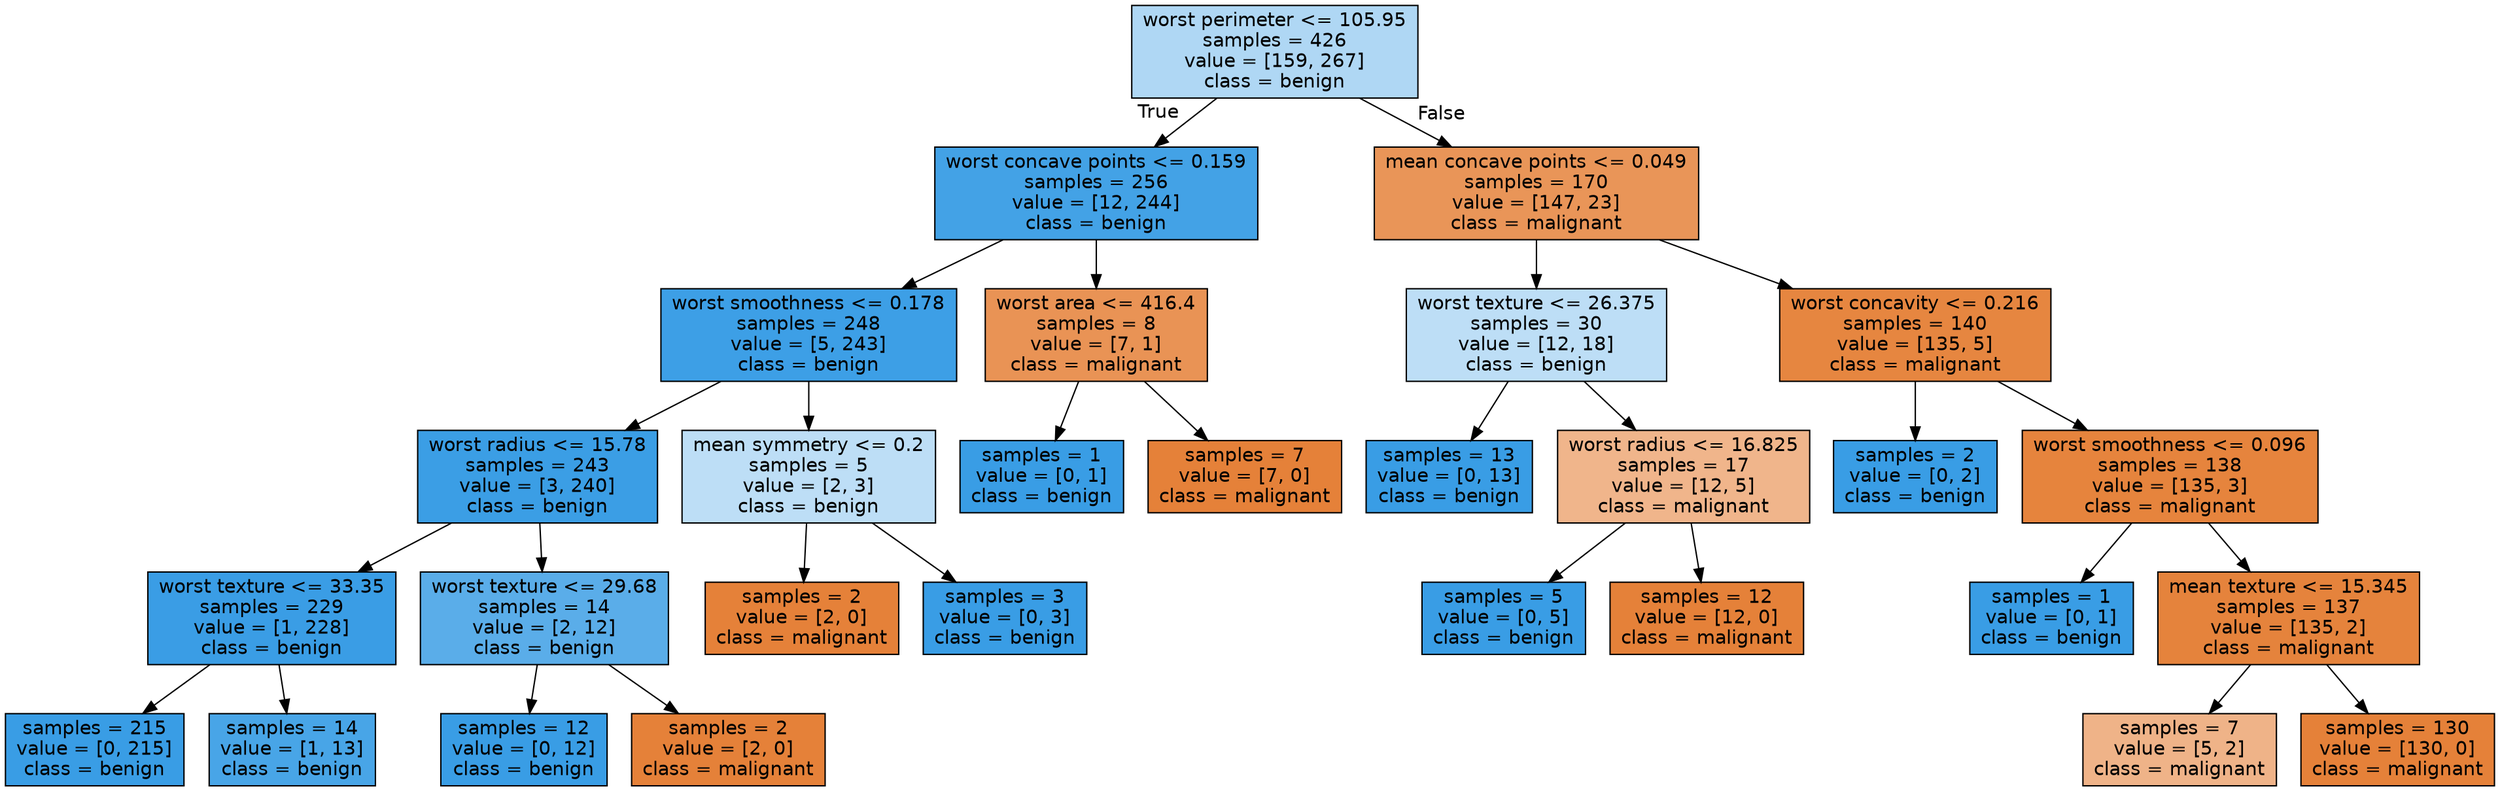 digraph Tree {
node [shape=box, style="filled", color="black", fontname="helvetica"] ;
edge [fontname="helvetica"] ;
0 [label="worst perimeter <= 105.95\nsamples = 426\nvalue = [159, 267]\nclass = benign", fillcolor="#afd7f4"] ;
1 [label="worst concave points <= 0.159\nsamples = 256\nvalue = [12, 244]\nclass = benign", fillcolor="#43a2e6"] ;
0 -> 1 [labeldistance=2.5, labelangle=45, headlabel="True"] ;
2 [label="worst smoothness <= 0.178\nsamples = 248\nvalue = [5, 243]\nclass = benign", fillcolor="#3d9fe6"] ;
1 -> 2 ;
3 [label="worst radius <= 15.78\nsamples = 243\nvalue = [3, 240]\nclass = benign", fillcolor="#3b9ee5"] ;
2 -> 3 ;
4 [label="worst texture <= 33.35\nsamples = 229\nvalue = [1, 228]\nclass = benign", fillcolor="#3a9de5"] ;
3 -> 4 ;
5 [label="samples = 215\nvalue = [0, 215]\nclass = benign", fillcolor="#399de5"] ;
4 -> 5 ;
6 [label="samples = 14\nvalue = [1, 13]\nclass = benign", fillcolor="#48a5e7"] ;
4 -> 6 ;
7 [label="worst texture <= 29.68\nsamples = 14\nvalue = [2, 12]\nclass = benign", fillcolor="#5aade9"] ;
3 -> 7 ;
8 [label="samples = 12\nvalue = [0, 12]\nclass = benign", fillcolor="#399de5"] ;
7 -> 8 ;
9 [label="samples = 2\nvalue = [2, 0]\nclass = malignant", fillcolor="#e58139"] ;
7 -> 9 ;
10 [label="mean symmetry <= 0.2\nsamples = 5\nvalue = [2, 3]\nclass = benign", fillcolor="#bddef6"] ;
2 -> 10 ;
11 [label="samples = 2\nvalue = [2, 0]\nclass = malignant", fillcolor="#e58139"] ;
10 -> 11 ;
12 [label="samples = 3\nvalue = [0, 3]\nclass = benign", fillcolor="#399de5"] ;
10 -> 12 ;
13 [label="worst area <= 416.4\nsamples = 8\nvalue = [7, 1]\nclass = malignant", fillcolor="#e99355"] ;
1 -> 13 ;
14 [label="samples = 1\nvalue = [0, 1]\nclass = benign", fillcolor="#399de5"] ;
13 -> 14 ;
15 [label="samples = 7\nvalue = [7, 0]\nclass = malignant", fillcolor="#e58139"] ;
13 -> 15 ;
16 [label="mean concave points <= 0.049\nsamples = 170\nvalue = [147, 23]\nclass = malignant", fillcolor="#e99558"] ;
0 -> 16 [labeldistance=2.5, labelangle=-45, headlabel="False"] ;
17 [label="worst texture <= 26.375\nsamples = 30\nvalue = [12, 18]\nclass = benign", fillcolor="#bddef6"] ;
16 -> 17 ;
18 [label="samples = 13\nvalue = [0, 13]\nclass = benign", fillcolor="#399de5"] ;
17 -> 18 ;
19 [label="worst radius <= 16.825\nsamples = 17\nvalue = [12, 5]\nclass = malignant", fillcolor="#f0b58b"] ;
17 -> 19 ;
20 [label="samples = 5\nvalue = [0, 5]\nclass = benign", fillcolor="#399de5"] ;
19 -> 20 ;
21 [label="samples = 12\nvalue = [12, 0]\nclass = malignant", fillcolor="#e58139"] ;
19 -> 21 ;
22 [label="worst concavity <= 0.216\nsamples = 140\nvalue = [135, 5]\nclass = malignant", fillcolor="#e68640"] ;
16 -> 22 ;
23 [label="samples = 2\nvalue = [0, 2]\nclass = benign", fillcolor="#399de5"] ;
22 -> 23 ;
24 [label="worst smoothness <= 0.096\nsamples = 138\nvalue = [135, 3]\nclass = malignant", fillcolor="#e6843d"] ;
22 -> 24 ;
25 [label="samples = 1\nvalue = [0, 1]\nclass = benign", fillcolor="#399de5"] ;
24 -> 25 ;
26 [label="mean texture <= 15.345\nsamples = 137\nvalue = [135, 2]\nclass = malignant", fillcolor="#e5833c"] ;
24 -> 26 ;
27 [label="samples = 7\nvalue = [5, 2]\nclass = malignant", fillcolor="#efb388"] ;
26 -> 27 ;
28 [label="samples = 130\nvalue = [130, 0]\nclass = malignant", fillcolor="#e58139"] ;
26 -> 28 ;
}
